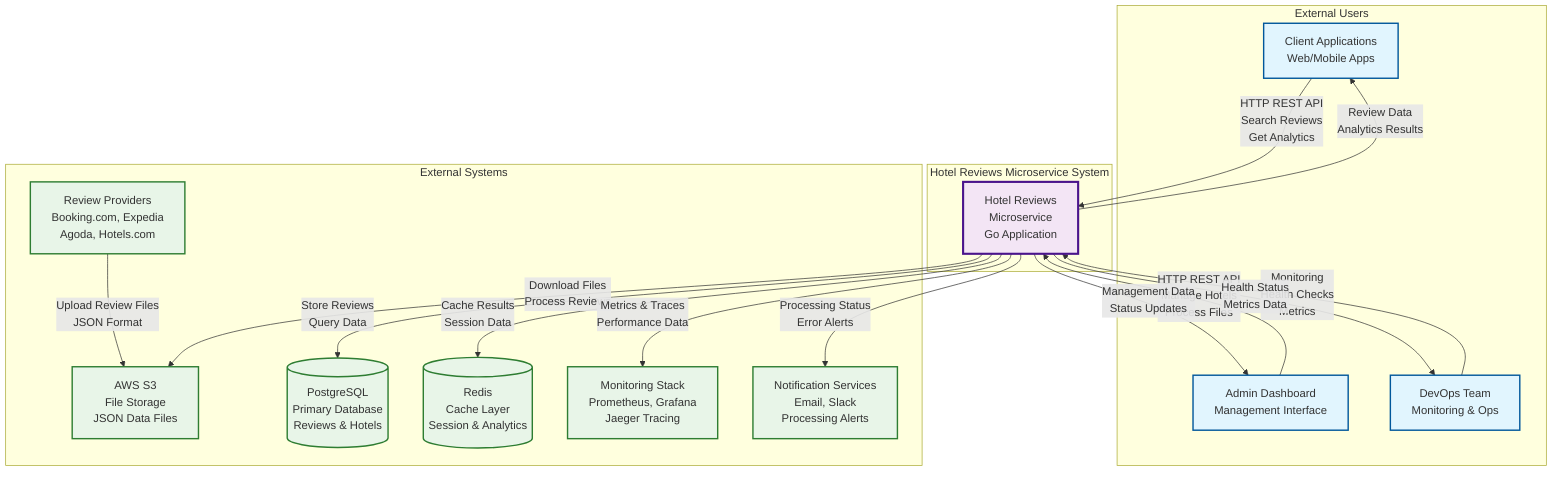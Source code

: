 graph TB
    %% System Context Diagram
    %% Shows the hotel reviews microservice and its external dependencies
    
    subgraph "External Users"
        Client[Client Applications<br/>Web/Mobile Apps]
        Admin[Admin Dashboard<br/>Management Interface]
        DevOps[DevOps Team<br/>Monitoring & Ops]
    end
    
    subgraph "Hotel Reviews Microservice System"
        HRM[Hotel Reviews<br/>Microservice<br/>Go Application]
    end
    
    subgraph "External Systems"
        Providers[Review Providers<br/>Booking.com, Expedia<br/>Agoda, Hotels.com]
        S3[AWS S3<br/>File Storage<br/>JSON Data Files]
        DB[(PostgreSQL<br/>Primary Database<br/>Reviews & Hotels)]
        Cache[(Redis<br/>Cache Layer<br/>Session & Analytics)]
        Monitoring[Monitoring Stack<br/>Prometheus, Grafana<br/>Jaeger Tracing]
        Notifications[Notification Services<br/>Email, Slack<br/>Processing Alerts]
    end
    
    %% User Interactions
    Client -->|HTTP REST API<br/>Search Reviews<br/>Get Analytics| HRM
    Admin -->|HTTP REST API<br/>Manage Hotels<br/>Process Files| HRM
    DevOps -->|Monitoring<br/>Health Checks<br/>Metrics| HRM
    
    %% External System Interactions
    Providers -->|Upload Review Files<br/>JSON Format| S3
    HRM -->|Download Files<br/>Process Reviews| S3
    HRM -->|Store Reviews<br/>Query Data| DB
    HRM -->|Cache Results<br/>Session Data| Cache
    HRM -->|Metrics & Traces<br/>Performance Data| Monitoring
    HRM -->|Processing Status<br/>Error Alerts| Notifications
    
    %% Return Flows
    HRM -->|Review Data<br/>Analytics Results| Client
    HRM -->|Management Data<br/>Status Updates| Admin
    HRM -->|Health Status<br/>Metrics Data| DevOps
    
    %% Styling
    classDef userClass fill:#e1f5fe,stroke:#01579b,stroke-width:2px
    classDef systemClass fill:#f3e5f5,stroke:#4a148c,stroke-width:3px
    classDef externalClass fill:#e8f5e8,stroke:#2e7d32,stroke-width:2px
    
    class Client,Admin,DevOps userClass
    class HRM systemClass
    class Providers,S3,DB,Cache,Monitoring,Notifications externalClass